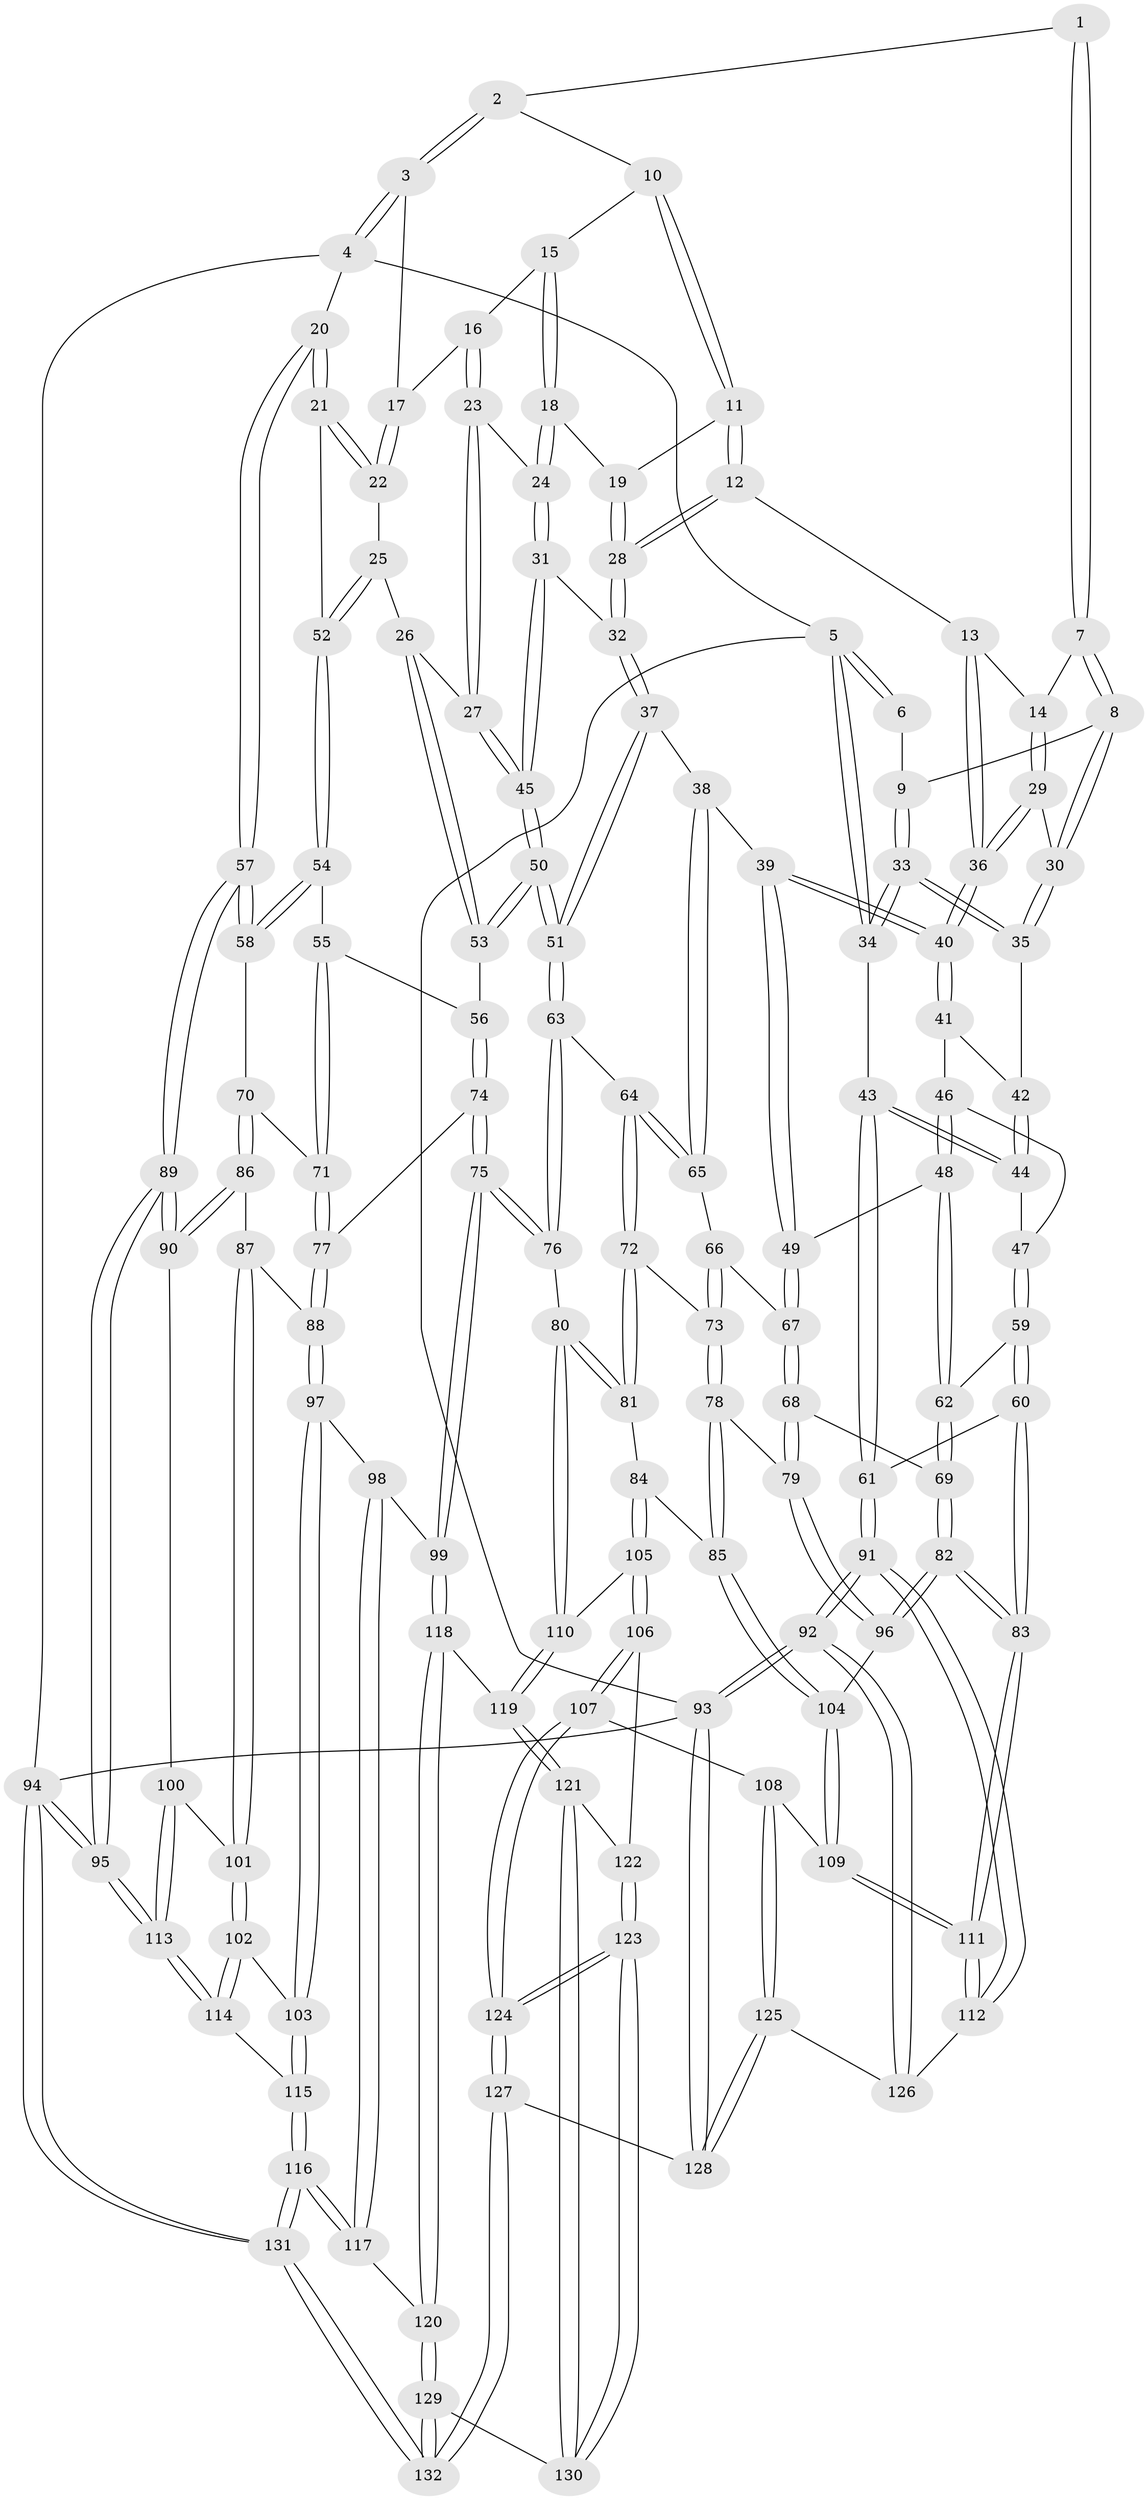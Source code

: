 // Generated by graph-tools (version 1.1) at 2025/27/03/15/25 16:27:57]
// undirected, 132 vertices, 327 edges
graph export_dot {
graph [start="1"]
  node [color=gray90,style=filled];
  1 [pos="+0.27468534348630824+0"];
  2 [pos="+0.42523549373969166+0"];
  3 [pos="+0.8974676205612314+0"];
  4 [pos="+1+0"];
  5 [pos="+0+0"];
  6 [pos="+0.06630616587117551+0"];
  7 [pos="+0.24429413152219945+0.08098516171760362"];
  8 [pos="+0.14175671270707335+0.13623771313798283"];
  9 [pos="+0.138144720847961+0.12901468722752824"];
  10 [pos="+0.44426872997637296+0"];
  11 [pos="+0.44360500472508874+0.03348512248578325"];
  12 [pos="+0.4104622148499434+0.11074918661543202"];
  13 [pos="+0.3228695131368993+0.14597054076986182"];
  14 [pos="+0.24781777886001158+0.08451469846504135"];
  15 [pos="+0.5893954135557028+0.0569227883329744"];
  16 [pos="+0.7439076922334998+0.008009535816694653"];
  17 [pos="+0.8350618871939779+0"];
  18 [pos="+0.570896360794821+0.12146274567067557"];
  19 [pos="+0.5456285277458928+0.11481115590238425"];
  20 [pos="+1+0.26445937169071587"];
  21 [pos="+0.9401434297783371+0.2569275561712616"];
  22 [pos="+0.8425435639274181+0.08062501571023933"];
  23 [pos="+0.6766219129518186+0.18429873138161718"];
  24 [pos="+0.6383520368573001+0.18384677533530278"];
  25 [pos="+0.8219477837690845+0.25165629116440985"];
  26 [pos="+0.7374475888539683+0.24958016086217566"];
  27 [pos="+0.704071539877594+0.22235822330555308"];
  28 [pos="+0.4664972419700532+0.21652087676377738"];
  29 [pos="+0.23102894796558293+0.19726232791441128"];
  30 [pos="+0.1370736705287582+0.1491880587309611"];
  31 [pos="+0.5398927786150642+0.24379770256230446"];
  32 [pos="+0.4731334773991146+0.24311432752635748"];
  33 [pos="+0+0"];
  34 [pos="+0+0"];
  35 [pos="+0.10815304263936491+0.18691698759317468"];
  36 [pos="+0.2957519865905027+0.2545233558134856"];
  37 [pos="+0.41810529978420613+0.31023991462147116"];
  38 [pos="+0.3465116772018629+0.33628332426206736"];
  39 [pos="+0.3325209727590294+0.3350982987761783"];
  40 [pos="+0.29607968933117995+0.2593421413732691"];
  41 [pos="+0.1463260771041138+0.24850187478212057"];
  42 [pos="+0.10266270643057564+0.20256771436884619"];
  43 [pos="+0+0.2610428412027296"];
  44 [pos="+0.0030588067296112814+0.2615077621470549"];
  45 [pos="+0.591720616301513+0.3498324025124001"];
  46 [pos="+0.1524579573919349+0.2945505762266682"];
  47 [pos="+0.09750224052470945+0.38234579577291467"];
  48 [pos="+0.26379092499105816+0.3725070000989418"];
  49 [pos="+0.3100498816500449+0.35495290605293345"];
  50 [pos="+0.5901637584941479+0.43133427326962825"];
  51 [pos="+0.58326996167416+0.43625964348323876"];
  52 [pos="+0.8513728790547203+0.26428622709894734"];
  53 [pos="+0.7068932786699211+0.4191232954905848"];
  54 [pos="+0.8337236740987031+0.401370383695329"];
  55 [pos="+0.8055637905167109+0.4170806255360275"];
  56 [pos="+0.7133176282783139+0.42352127487189917"];
  57 [pos="+1+0.4115784803785164"];
  58 [pos="+1+0.45847136536452615"];
  59 [pos="+0.11288094751716483+0.44393781582340447"];
  60 [pos="+0.040322279550099996+0.4795755790736799"];
  61 [pos="+0+0.5020181140149619"];
  62 [pos="+0.15341801011308942+0.4537410883097752"];
  63 [pos="+0.5819608757787699+0.4388981755872031"];
  64 [pos="+0.4643311240724706+0.4839719713865679"];
  65 [pos="+0.4160441782703656+0.45570882155264114"];
  66 [pos="+0.3816454451836737+0.4946825353817734"];
  67 [pos="+0.31392913538220946+0.4857625164538006"];
  68 [pos="+0.2820234187916861+0.5798157372875062"];
  69 [pos="+0.16458860147674043+0.4746885563744081"];
  70 [pos="+0.9631452176210089+0.4870239092712218"];
  71 [pos="+0.8389126368682968+0.5079485902299922"];
  72 [pos="+0.45490353378174797+0.527378719340043"];
  73 [pos="+0.37813070208210625+0.5210826210147272"];
  74 [pos="+0.7590192149701945+0.5814903298755195"];
  75 [pos="+0.605652095476498+0.6752947524714245"];
  76 [pos="+0.6031244257581307+0.6730798235902039"];
  77 [pos="+0.7736469254470719+0.5834166794864646"];
  78 [pos="+0.32569630189025495+0.6219177106612487"];
  79 [pos="+0.29315966763093176+0.6081876992348771"];
  80 [pos="+0.4724386911850706+0.6471034723026647"];
  81 [pos="+0.4502929965351507+0.6341525335075213"];
  82 [pos="+0.11792015254626796+0.6956489334263448"];
  83 [pos="+0.11576398982862661+0.6972947155924759"];
  84 [pos="+0.3359563078249625+0.6289494710589134"];
  85 [pos="+0.33488976767919826+0.628550741316602"];
  86 [pos="+0.8814014833291722+0.6155887611668791"];
  87 [pos="+0.8701949762680699+0.6247297172114211"];
  88 [pos="+0.8301767489289301+0.6209406270667115"];
  89 [pos="+1+0.6249365741863746"];
  90 [pos="+1+0.6355723718550179"];
  91 [pos="+0+0.8957087287259363"];
  92 [pos="+0+1"];
  93 [pos="+0+1"];
  94 [pos="+1+1"];
  95 [pos="+1+0.8476698636351475"];
  96 [pos="+0.20054566379213054+0.6623011530928099"];
  97 [pos="+0.7985517753410946+0.7539055836057802"];
  98 [pos="+0.7252041173738784+0.7457210730592091"];
  99 [pos="+0.6138765704643048+0.7084168456233493"];
  100 [pos="+0.9229695241534076+0.6968823530906229"];
  101 [pos="+0.9155879854228942+0.698130212234355"];
  102 [pos="+0.908813998467717+0.7204027141029249"];
  103 [pos="+0.8457903506320716+0.7934864279439532"];
  104 [pos="+0.28145227622483915+0.7647934109977907"];
  105 [pos="+0.3701210492422198+0.8007088252601877"];
  106 [pos="+0.34525597081335774+0.8247921206885286"];
  107 [pos="+0.31646986739385163+0.8342360511978949"];
  108 [pos="+0.3135411539850695+0.8342958817295039"];
  109 [pos="+0.27835499531211966+0.7997831449434578"];
  110 [pos="+0.40785863766985975+0.7909597742524491"];
  111 [pos="+0.06929481916612937+0.7611848993095672"];
  112 [pos="+0+0.8134654918950667"];
  113 [pos="+1+0.8493577646033611"];
  114 [pos="+1+0.851653870391683"];
  115 [pos="+0.868781150072087+0.8908266328681551"];
  116 [pos="+0.8382619408616592+0.9328631657837043"];
  117 [pos="+0.7626673390346185+0.9012418176790067"];
  118 [pos="+0.5997013437753069+0.7704348124902256"];
  119 [pos="+0.5267448200406603+0.8429428216685226"];
  120 [pos="+0.6800483677807995+0.8840032844566746"];
  121 [pos="+0.5174323009557255+0.8724150241413635"];
  122 [pos="+0.38408041494183776+0.8620797604477655"];
  123 [pos="+0.47001702441166326+1"];
  124 [pos="+0.4428909274248732+1"];
  125 [pos="+0.23616873831056515+0.9348020332978859"];
  126 [pos="+0.22216471589866005+0.9288151970717379"];
  127 [pos="+0.431076676944765+1"];
  128 [pos="+0.3490544396150075+1"];
  129 [pos="+0.651044605541171+0.9365711519645834"];
  130 [pos="+0.5002699526719113+0.9856921292415064"];
  131 [pos="+0.8202270971747919+1"];
  132 [pos="+0.7959525739308415+1"];
  1 -- 2;
  1 -- 7;
  1 -- 7;
  2 -- 3;
  2 -- 3;
  2 -- 10;
  3 -- 4;
  3 -- 4;
  3 -- 17;
  4 -- 5;
  4 -- 20;
  4 -- 94;
  5 -- 6;
  5 -- 6;
  5 -- 34;
  5 -- 34;
  5 -- 93;
  6 -- 9;
  7 -- 8;
  7 -- 8;
  7 -- 14;
  8 -- 9;
  8 -- 30;
  8 -- 30;
  9 -- 33;
  9 -- 33;
  10 -- 11;
  10 -- 11;
  10 -- 15;
  11 -- 12;
  11 -- 12;
  11 -- 19;
  12 -- 13;
  12 -- 28;
  12 -- 28;
  13 -- 14;
  13 -- 36;
  13 -- 36;
  14 -- 29;
  14 -- 29;
  15 -- 16;
  15 -- 18;
  15 -- 18;
  16 -- 17;
  16 -- 23;
  16 -- 23;
  17 -- 22;
  17 -- 22;
  18 -- 19;
  18 -- 24;
  18 -- 24;
  19 -- 28;
  19 -- 28;
  20 -- 21;
  20 -- 21;
  20 -- 57;
  20 -- 57;
  21 -- 22;
  21 -- 22;
  21 -- 52;
  22 -- 25;
  23 -- 24;
  23 -- 27;
  23 -- 27;
  24 -- 31;
  24 -- 31;
  25 -- 26;
  25 -- 52;
  25 -- 52;
  26 -- 27;
  26 -- 53;
  26 -- 53;
  27 -- 45;
  27 -- 45;
  28 -- 32;
  28 -- 32;
  29 -- 30;
  29 -- 36;
  29 -- 36;
  30 -- 35;
  30 -- 35;
  31 -- 32;
  31 -- 45;
  31 -- 45;
  32 -- 37;
  32 -- 37;
  33 -- 34;
  33 -- 34;
  33 -- 35;
  33 -- 35;
  34 -- 43;
  35 -- 42;
  36 -- 40;
  36 -- 40;
  37 -- 38;
  37 -- 51;
  37 -- 51;
  38 -- 39;
  38 -- 65;
  38 -- 65;
  39 -- 40;
  39 -- 40;
  39 -- 49;
  39 -- 49;
  40 -- 41;
  40 -- 41;
  41 -- 42;
  41 -- 46;
  42 -- 44;
  42 -- 44;
  43 -- 44;
  43 -- 44;
  43 -- 61;
  43 -- 61;
  44 -- 47;
  45 -- 50;
  45 -- 50;
  46 -- 47;
  46 -- 48;
  46 -- 48;
  47 -- 59;
  47 -- 59;
  48 -- 49;
  48 -- 62;
  48 -- 62;
  49 -- 67;
  49 -- 67;
  50 -- 51;
  50 -- 51;
  50 -- 53;
  50 -- 53;
  51 -- 63;
  51 -- 63;
  52 -- 54;
  52 -- 54;
  53 -- 56;
  54 -- 55;
  54 -- 58;
  54 -- 58;
  55 -- 56;
  55 -- 71;
  55 -- 71;
  56 -- 74;
  56 -- 74;
  57 -- 58;
  57 -- 58;
  57 -- 89;
  57 -- 89;
  58 -- 70;
  59 -- 60;
  59 -- 60;
  59 -- 62;
  60 -- 61;
  60 -- 83;
  60 -- 83;
  61 -- 91;
  61 -- 91;
  62 -- 69;
  62 -- 69;
  63 -- 64;
  63 -- 76;
  63 -- 76;
  64 -- 65;
  64 -- 65;
  64 -- 72;
  64 -- 72;
  65 -- 66;
  66 -- 67;
  66 -- 73;
  66 -- 73;
  67 -- 68;
  67 -- 68;
  68 -- 69;
  68 -- 79;
  68 -- 79;
  69 -- 82;
  69 -- 82;
  70 -- 71;
  70 -- 86;
  70 -- 86;
  71 -- 77;
  71 -- 77;
  72 -- 73;
  72 -- 81;
  72 -- 81;
  73 -- 78;
  73 -- 78;
  74 -- 75;
  74 -- 75;
  74 -- 77;
  75 -- 76;
  75 -- 76;
  75 -- 99;
  75 -- 99;
  76 -- 80;
  77 -- 88;
  77 -- 88;
  78 -- 79;
  78 -- 85;
  78 -- 85;
  79 -- 96;
  79 -- 96;
  80 -- 81;
  80 -- 81;
  80 -- 110;
  80 -- 110;
  81 -- 84;
  82 -- 83;
  82 -- 83;
  82 -- 96;
  82 -- 96;
  83 -- 111;
  83 -- 111;
  84 -- 85;
  84 -- 105;
  84 -- 105;
  85 -- 104;
  85 -- 104;
  86 -- 87;
  86 -- 90;
  86 -- 90;
  87 -- 88;
  87 -- 101;
  87 -- 101;
  88 -- 97;
  88 -- 97;
  89 -- 90;
  89 -- 90;
  89 -- 95;
  89 -- 95;
  90 -- 100;
  91 -- 92;
  91 -- 92;
  91 -- 112;
  91 -- 112;
  92 -- 93;
  92 -- 93;
  92 -- 126;
  92 -- 126;
  93 -- 128;
  93 -- 128;
  93 -- 94;
  94 -- 95;
  94 -- 95;
  94 -- 131;
  94 -- 131;
  95 -- 113;
  95 -- 113;
  96 -- 104;
  97 -- 98;
  97 -- 103;
  97 -- 103;
  98 -- 99;
  98 -- 117;
  98 -- 117;
  99 -- 118;
  99 -- 118;
  100 -- 101;
  100 -- 113;
  100 -- 113;
  101 -- 102;
  101 -- 102;
  102 -- 103;
  102 -- 114;
  102 -- 114;
  103 -- 115;
  103 -- 115;
  104 -- 109;
  104 -- 109;
  105 -- 106;
  105 -- 106;
  105 -- 110;
  106 -- 107;
  106 -- 107;
  106 -- 122;
  107 -- 108;
  107 -- 124;
  107 -- 124;
  108 -- 109;
  108 -- 125;
  108 -- 125;
  109 -- 111;
  109 -- 111;
  110 -- 119;
  110 -- 119;
  111 -- 112;
  111 -- 112;
  112 -- 126;
  113 -- 114;
  113 -- 114;
  114 -- 115;
  115 -- 116;
  115 -- 116;
  116 -- 117;
  116 -- 117;
  116 -- 131;
  116 -- 131;
  117 -- 120;
  118 -- 119;
  118 -- 120;
  118 -- 120;
  119 -- 121;
  119 -- 121;
  120 -- 129;
  120 -- 129;
  121 -- 122;
  121 -- 130;
  121 -- 130;
  122 -- 123;
  122 -- 123;
  123 -- 124;
  123 -- 124;
  123 -- 130;
  123 -- 130;
  124 -- 127;
  124 -- 127;
  125 -- 126;
  125 -- 128;
  125 -- 128;
  127 -- 128;
  127 -- 132;
  127 -- 132;
  129 -- 130;
  129 -- 132;
  129 -- 132;
  131 -- 132;
  131 -- 132;
}
